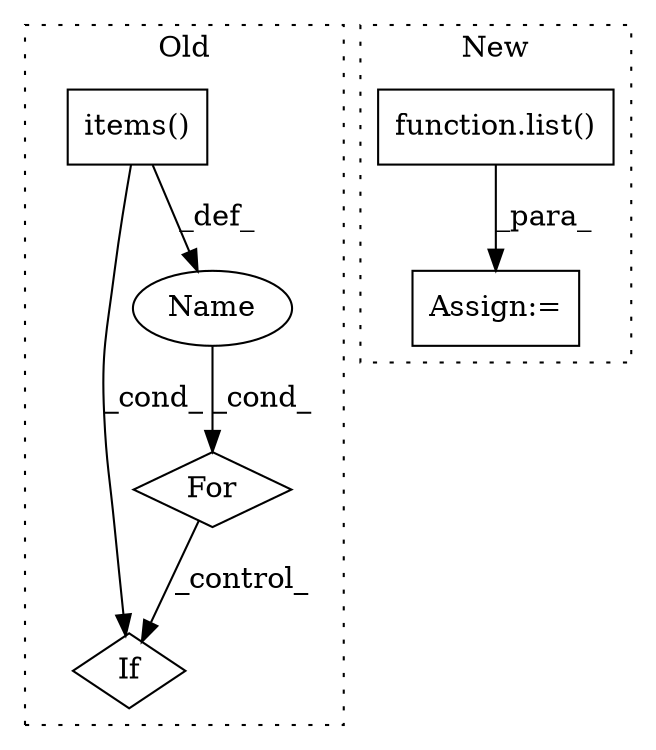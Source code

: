 digraph G {
subgraph cluster0 {
1 [label="items()" a="75" s="1262" l="13" shape="box"];
3 [label="For" a="107" s="1245,1275" l="4,10" shape="diamond"];
4 [label="If" a="96" s="1453" l="0" shape="diamond"];
5 [label="Name" a="87" s="1254" l="4" shape="ellipse"];
label = "Old";
style="dotted";
}
subgraph cluster1 {
2 [label="function.list()" a="75" s="3710,3729" l="5,1" shape="box"];
6 [label="Assign:=" a="68" s="3692" l="3" shape="box"];
label = "New";
style="dotted";
}
1 -> 4 [label="_cond_"];
1 -> 5 [label="_def_"];
2 -> 6 [label="_para_"];
3 -> 4 [label="_control_"];
5 -> 3 [label="_cond_"];
}